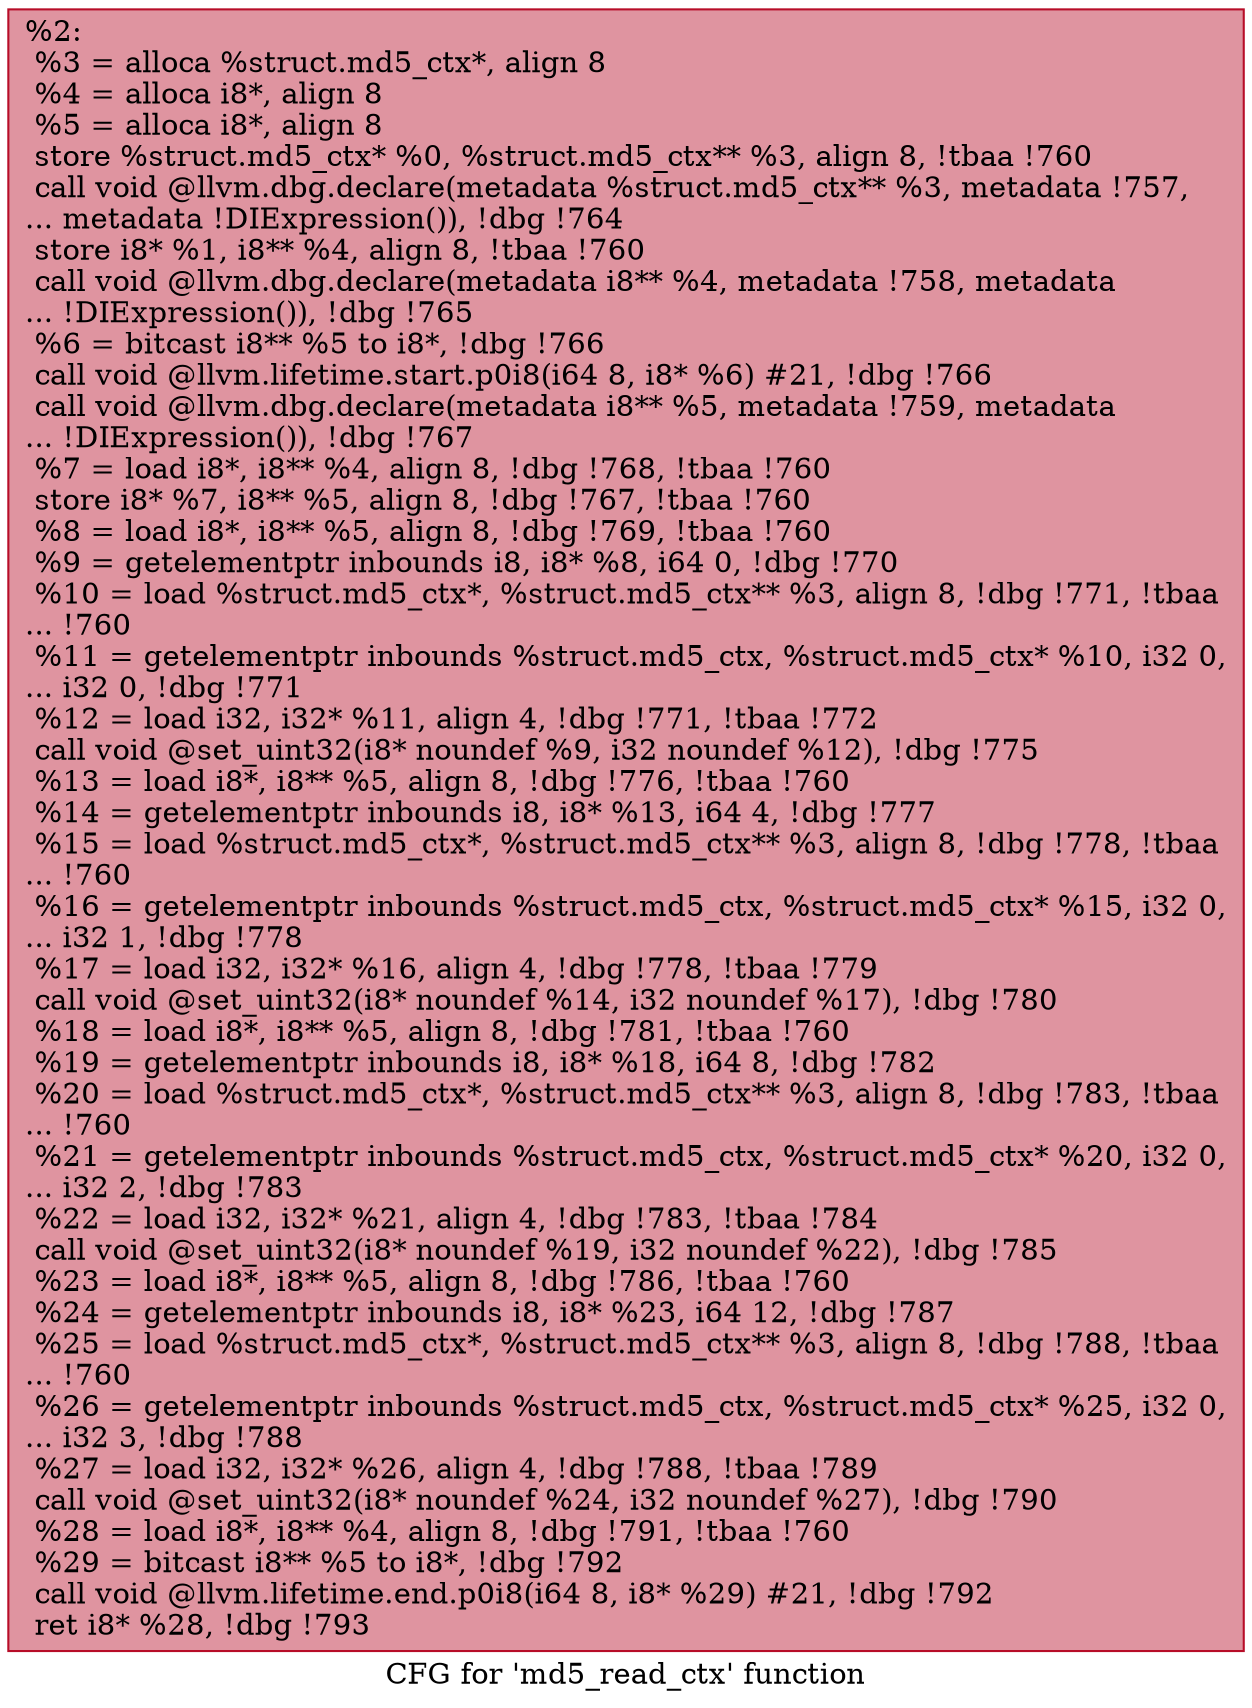 digraph "CFG for 'md5_read_ctx' function" {
	label="CFG for 'md5_read_ctx' function";

	Node0x7caed0 [shape=record,color="#b70d28ff", style=filled, fillcolor="#b70d2870",label="{%2:\l  %3 = alloca %struct.md5_ctx*, align 8\l  %4 = alloca i8*, align 8\l  %5 = alloca i8*, align 8\l  store %struct.md5_ctx* %0, %struct.md5_ctx** %3, align 8, !tbaa !760\l  call void @llvm.dbg.declare(metadata %struct.md5_ctx** %3, metadata !757,\l... metadata !DIExpression()), !dbg !764\l  store i8* %1, i8** %4, align 8, !tbaa !760\l  call void @llvm.dbg.declare(metadata i8** %4, metadata !758, metadata\l... !DIExpression()), !dbg !765\l  %6 = bitcast i8** %5 to i8*, !dbg !766\l  call void @llvm.lifetime.start.p0i8(i64 8, i8* %6) #21, !dbg !766\l  call void @llvm.dbg.declare(metadata i8** %5, metadata !759, metadata\l... !DIExpression()), !dbg !767\l  %7 = load i8*, i8** %4, align 8, !dbg !768, !tbaa !760\l  store i8* %7, i8** %5, align 8, !dbg !767, !tbaa !760\l  %8 = load i8*, i8** %5, align 8, !dbg !769, !tbaa !760\l  %9 = getelementptr inbounds i8, i8* %8, i64 0, !dbg !770\l  %10 = load %struct.md5_ctx*, %struct.md5_ctx** %3, align 8, !dbg !771, !tbaa\l... !760\l  %11 = getelementptr inbounds %struct.md5_ctx, %struct.md5_ctx* %10, i32 0,\l... i32 0, !dbg !771\l  %12 = load i32, i32* %11, align 4, !dbg !771, !tbaa !772\l  call void @set_uint32(i8* noundef %9, i32 noundef %12), !dbg !775\l  %13 = load i8*, i8** %5, align 8, !dbg !776, !tbaa !760\l  %14 = getelementptr inbounds i8, i8* %13, i64 4, !dbg !777\l  %15 = load %struct.md5_ctx*, %struct.md5_ctx** %3, align 8, !dbg !778, !tbaa\l... !760\l  %16 = getelementptr inbounds %struct.md5_ctx, %struct.md5_ctx* %15, i32 0,\l... i32 1, !dbg !778\l  %17 = load i32, i32* %16, align 4, !dbg !778, !tbaa !779\l  call void @set_uint32(i8* noundef %14, i32 noundef %17), !dbg !780\l  %18 = load i8*, i8** %5, align 8, !dbg !781, !tbaa !760\l  %19 = getelementptr inbounds i8, i8* %18, i64 8, !dbg !782\l  %20 = load %struct.md5_ctx*, %struct.md5_ctx** %3, align 8, !dbg !783, !tbaa\l... !760\l  %21 = getelementptr inbounds %struct.md5_ctx, %struct.md5_ctx* %20, i32 0,\l... i32 2, !dbg !783\l  %22 = load i32, i32* %21, align 4, !dbg !783, !tbaa !784\l  call void @set_uint32(i8* noundef %19, i32 noundef %22), !dbg !785\l  %23 = load i8*, i8** %5, align 8, !dbg !786, !tbaa !760\l  %24 = getelementptr inbounds i8, i8* %23, i64 12, !dbg !787\l  %25 = load %struct.md5_ctx*, %struct.md5_ctx** %3, align 8, !dbg !788, !tbaa\l... !760\l  %26 = getelementptr inbounds %struct.md5_ctx, %struct.md5_ctx* %25, i32 0,\l... i32 3, !dbg !788\l  %27 = load i32, i32* %26, align 4, !dbg !788, !tbaa !789\l  call void @set_uint32(i8* noundef %24, i32 noundef %27), !dbg !790\l  %28 = load i8*, i8** %4, align 8, !dbg !791, !tbaa !760\l  %29 = bitcast i8** %5 to i8*, !dbg !792\l  call void @llvm.lifetime.end.p0i8(i64 8, i8* %29) #21, !dbg !792\l  ret i8* %28, !dbg !793\l}"];
}
